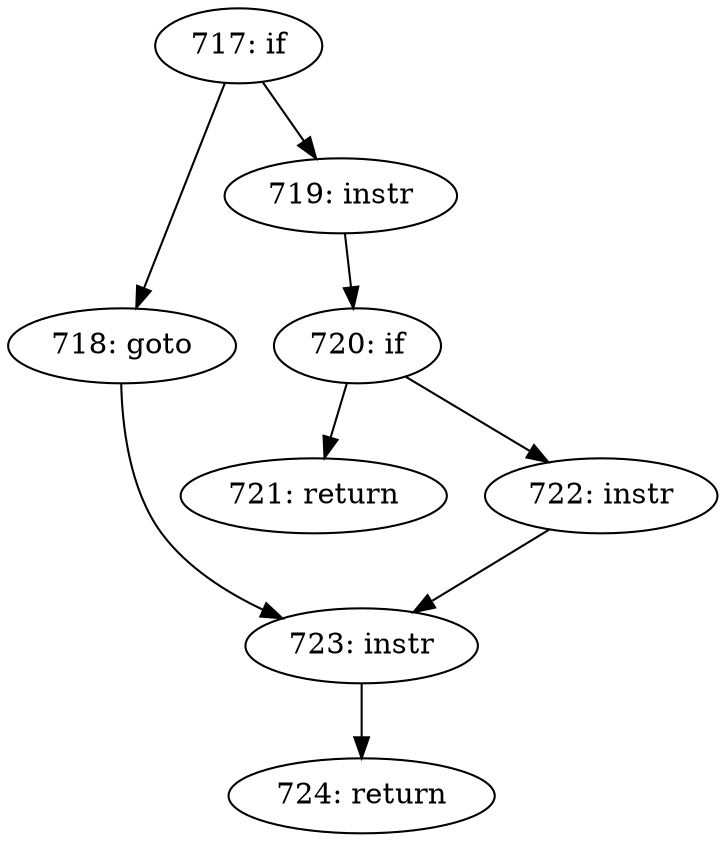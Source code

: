 digraph CFG_tcp_rcv_rtt_measure {
717 [label="717: if"]
	717 -> 718
	717 -> 719
718 [label="718: goto"]
	718 -> 723
719 [label="719: instr"]
	719 -> 720
720 [label="720: if"]
	720 -> 721
	720 -> 722
721 [label="721: return"]
	
722 [label="722: instr"]
	722 -> 723
723 [label="723: instr"]
	723 -> 724
724 [label="724: return"]
	
}
